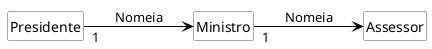 @startuml mod07ima23
hide circle
hide methods
hide empty members

skinparam class {
    BackgroundColor White
    ArrowColor Black
    BorderColor #505050
}

class "Presidente" as pr
class "Ministro" as mi
class "Assessor" as ass
left to right direction
pr "1"--> mi : Nomeia
mi "1"--> ass : Nomeia
@enduml